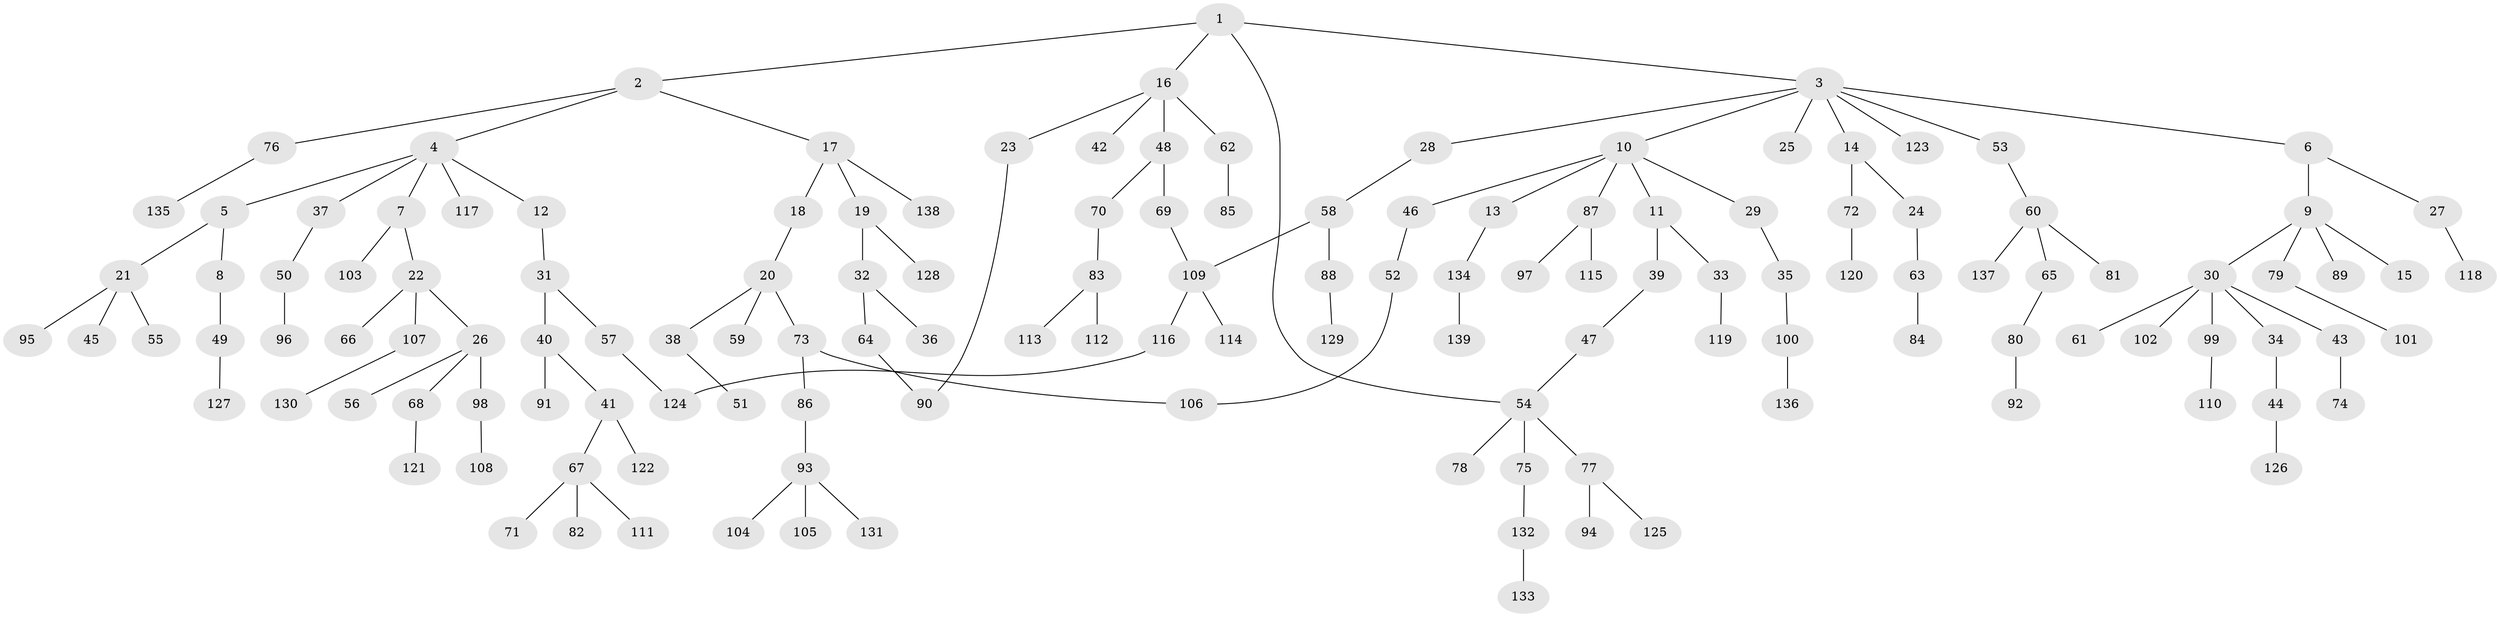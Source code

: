 // coarse degree distribution, {6: 0.04819277108433735, 8: 0.012048192771084338, 3: 0.12048192771084337, 5: 0.03614457831325301, 2: 0.20481927710843373, 1: 0.5301204819277109, 7: 0.012048192771084338, 4: 0.03614457831325301}
// Generated by graph-tools (version 1.1) at 2025/17/03/04/25 18:17:07]
// undirected, 139 vertices, 143 edges
graph export_dot {
graph [start="1"]
  node [color=gray90,style=filled];
  1;
  2;
  3;
  4;
  5;
  6;
  7;
  8;
  9;
  10;
  11;
  12;
  13;
  14;
  15;
  16;
  17;
  18;
  19;
  20;
  21;
  22;
  23;
  24;
  25;
  26;
  27;
  28;
  29;
  30;
  31;
  32;
  33;
  34;
  35;
  36;
  37;
  38;
  39;
  40;
  41;
  42;
  43;
  44;
  45;
  46;
  47;
  48;
  49;
  50;
  51;
  52;
  53;
  54;
  55;
  56;
  57;
  58;
  59;
  60;
  61;
  62;
  63;
  64;
  65;
  66;
  67;
  68;
  69;
  70;
  71;
  72;
  73;
  74;
  75;
  76;
  77;
  78;
  79;
  80;
  81;
  82;
  83;
  84;
  85;
  86;
  87;
  88;
  89;
  90;
  91;
  92;
  93;
  94;
  95;
  96;
  97;
  98;
  99;
  100;
  101;
  102;
  103;
  104;
  105;
  106;
  107;
  108;
  109;
  110;
  111;
  112;
  113;
  114;
  115;
  116;
  117;
  118;
  119;
  120;
  121;
  122;
  123;
  124;
  125;
  126;
  127;
  128;
  129;
  130;
  131;
  132;
  133;
  134;
  135;
  136;
  137;
  138;
  139;
  1 -- 2;
  1 -- 3;
  1 -- 16;
  1 -- 54;
  2 -- 4;
  2 -- 17;
  2 -- 76;
  3 -- 6;
  3 -- 10;
  3 -- 14;
  3 -- 25;
  3 -- 28;
  3 -- 53;
  3 -- 123;
  4 -- 5;
  4 -- 7;
  4 -- 12;
  4 -- 37;
  4 -- 117;
  5 -- 8;
  5 -- 21;
  6 -- 9;
  6 -- 27;
  7 -- 22;
  7 -- 103;
  8 -- 49;
  9 -- 15;
  9 -- 30;
  9 -- 79;
  9 -- 89;
  10 -- 11;
  10 -- 13;
  10 -- 29;
  10 -- 46;
  10 -- 87;
  11 -- 33;
  11 -- 39;
  12 -- 31;
  13 -- 134;
  14 -- 24;
  14 -- 72;
  16 -- 23;
  16 -- 42;
  16 -- 48;
  16 -- 62;
  17 -- 18;
  17 -- 19;
  17 -- 138;
  18 -- 20;
  19 -- 32;
  19 -- 128;
  20 -- 38;
  20 -- 59;
  20 -- 73;
  21 -- 45;
  21 -- 55;
  21 -- 95;
  22 -- 26;
  22 -- 66;
  22 -- 107;
  23 -- 90;
  24 -- 63;
  26 -- 56;
  26 -- 68;
  26 -- 98;
  27 -- 118;
  28 -- 58;
  29 -- 35;
  30 -- 34;
  30 -- 43;
  30 -- 61;
  30 -- 99;
  30 -- 102;
  31 -- 40;
  31 -- 57;
  32 -- 36;
  32 -- 64;
  33 -- 119;
  34 -- 44;
  35 -- 100;
  37 -- 50;
  38 -- 51;
  39 -- 47;
  40 -- 41;
  40 -- 91;
  41 -- 67;
  41 -- 122;
  43 -- 74;
  44 -- 126;
  46 -- 52;
  47 -- 54;
  48 -- 69;
  48 -- 70;
  49 -- 127;
  50 -- 96;
  52 -- 106;
  53 -- 60;
  54 -- 75;
  54 -- 77;
  54 -- 78;
  57 -- 124;
  58 -- 88;
  58 -- 109;
  60 -- 65;
  60 -- 81;
  60 -- 137;
  62 -- 85;
  63 -- 84;
  64 -- 90;
  65 -- 80;
  67 -- 71;
  67 -- 82;
  67 -- 111;
  68 -- 121;
  69 -- 109;
  70 -- 83;
  72 -- 120;
  73 -- 86;
  73 -- 106;
  75 -- 132;
  76 -- 135;
  77 -- 94;
  77 -- 125;
  79 -- 101;
  80 -- 92;
  83 -- 112;
  83 -- 113;
  86 -- 93;
  87 -- 97;
  87 -- 115;
  88 -- 129;
  93 -- 104;
  93 -- 105;
  93 -- 131;
  98 -- 108;
  99 -- 110;
  100 -- 136;
  107 -- 130;
  109 -- 114;
  109 -- 116;
  116 -- 124;
  132 -- 133;
  134 -- 139;
}
